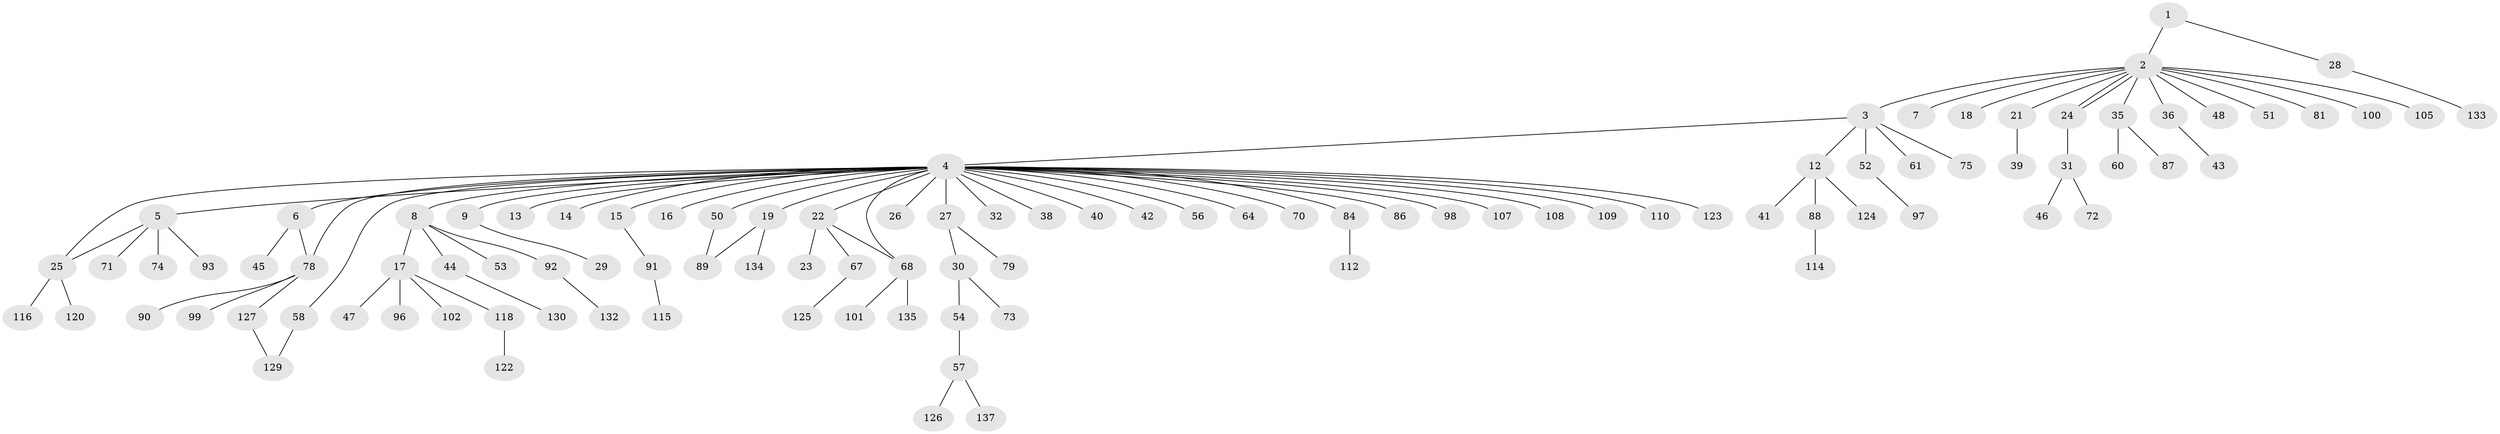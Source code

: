 // Generated by graph-tools (version 1.1) at 2025/51/02/27/25 19:51:53]
// undirected, 104 vertices, 109 edges
graph export_dot {
graph [start="1"]
  node [color=gray90,style=filled];
  1;
  2 [super="+63"];
  3 [super="+11"];
  4 [super="+37"];
  5 [super="+65"];
  6 [super="+117"];
  7 [super="+10"];
  8 [super="+49"];
  9;
  12 [super="+77"];
  13;
  14;
  15;
  16;
  17 [super="+20"];
  18;
  19 [super="+59"];
  21 [super="+83"];
  22 [super="+85"];
  23;
  24;
  25 [super="+80"];
  26;
  27 [super="+33"];
  28 [super="+138"];
  29 [super="+34"];
  30;
  31 [super="+69"];
  32;
  35 [super="+55"];
  36;
  38;
  39;
  40;
  41;
  42;
  43;
  44 [super="+62"];
  45;
  46;
  47;
  48 [super="+104"];
  50;
  51;
  52;
  53;
  54;
  56;
  57 [super="+76"];
  58 [super="+66"];
  60;
  61 [super="+82"];
  64;
  67 [super="+95"];
  68 [super="+119"];
  70 [super="+111"];
  71;
  72;
  73 [super="+128"];
  74;
  75;
  78 [super="+106"];
  79;
  81 [super="+121"];
  84;
  86;
  87;
  88;
  89;
  90;
  91 [super="+94"];
  92 [super="+103"];
  93;
  96;
  97;
  98;
  99;
  100;
  101;
  102;
  105;
  107 [super="+131"];
  108;
  109;
  110;
  112 [super="+113"];
  114;
  115;
  116;
  118;
  120;
  122 [super="+136"];
  123;
  124;
  125;
  126;
  127;
  129;
  130;
  132;
  133;
  134;
  135;
  137;
  1 -- 2;
  1 -- 28;
  2 -- 3;
  2 -- 7;
  2 -- 18;
  2 -- 21;
  2 -- 24;
  2 -- 24;
  2 -- 35;
  2 -- 36;
  2 -- 48;
  2 -- 51;
  2 -- 81;
  2 -- 100;
  2 -- 105;
  3 -- 4;
  3 -- 12;
  3 -- 52;
  3 -- 61;
  3 -- 75;
  4 -- 5;
  4 -- 6;
  4 -- 8;
  4 -- 9;
  4 -- 13;
  4 -- 14;
  4 -- 15;
  4 -- 16;
  4 -- 19;
  4 -- 22;
  4 -- 25;
  4 -- 26;
  4 -- 27;
  4 -- 32;
  4 -- 38;
  4 -- 40;
  4 -- 42;
  4 -- 50;
  4 -- 56;
  4 -- 58;
  4 -- 64;
  4 -- 68;
  4 -- 70;
  4 -- 78;
  4 -- 84;
  4 -- 86;
  4 -- 98;
  4 -- 107;
  4 -- 108;
  4 -- 109;
  4 -- 110;
  4 -- 123;
  5 -- 25;
  5 -- 93;
  5 -- 74;
  5 -- 71;
  6 -- 45;
  6 -- 78;
  8 -- 17;
  8 -- 44;
  8 -- 53;
  8 -- 92;
  9 -- 29;
  12 -- 41;
  12 -- 88;
  12 -- 124;
  15 -- 91;
  17 -- 47;
  17 -- 96;
  17 -- 102;
  17 -- 118;
  19 -- 89;
  19 -- 134;
  21 -- 39;
  22 -- 23;
  22 -- 67;
  22 -- 68;
  24 -- 31;
  25 -- 116;
  25 -- 120;
  27 -- 30;
  27 -- 79;
  28 -- 133;
  30 -- 54;
  30 -- 73;
  31 -- 46;
  31 -- 72;
  35 -- 87;
  35 -- 60;
  36 -- 43;
  44 -- 130;
  50 -- 89;
  52 -- 97;
  54 -- 57;
  57 -- 126;
  57 -- 137;
  58 -- 129;
  67 -- 125;
  68 -- 101;
  68 -- 135;
  78 -- 90;
  78 -- 99;
  78 -- 127;
  84 -- 112;
  88 -- 114;
  91 -- 115;
  92 -- 132;
  118 -- 122;
  127 -- 129;
}
